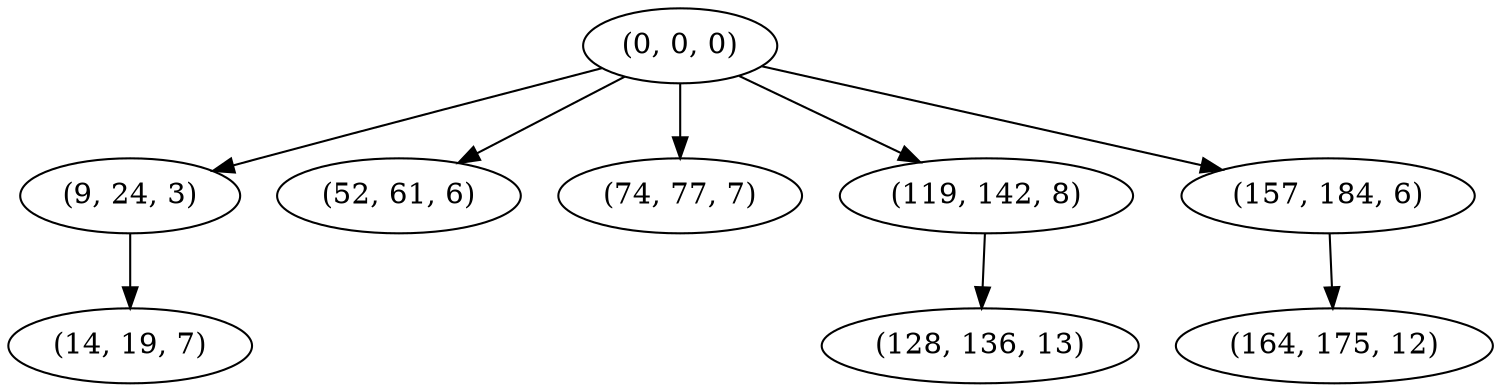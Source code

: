 digraph tree {
    "(0, 0, 0)";
    "(9, 24, 3)";
    "(14, 19, 7)";
    "(52, 61, 6)";
    "(74, 77, 7)";
    "(119, 142, 8)";
    "(128, 136, 13)";
    "(157, 184, 6)";
    "(164, 175, 12)";
    "(0, 0, 0)" -> "(9, 24, 3)";
    "(0, 0, 0)" -> "(52, 61, 6)";
    "(0, 0, 0)" -> "(74, 77, 7)";
    "(0, 0, 0)" -> "(119, 142, 8)";
    "(0, 0, 0)" -> "(157, 184, 6)";
    "(9, 24, 3)" -> "(14, 19, 7)";
    "(119, 142, 8)" -> "(128, 136, 13)";
    "(157, 184, 6)" -> "(164, 175, 12)";
}
